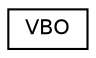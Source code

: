 digraph "Graphical Class Hierarchy"
{
  edge [fontname="Helvetica",fontsize="10",labelfontname="Helvetica",labelfontsize="10"];
  node [fontname="Helvetica",fontsize="10",shape=record];
  rankdir="LR";
  Node0 [label="VBO",height=0.2,width=0.4,color="black", fillcolor="white", style="filled",URL="$classVBO.html",tooltip="Contain the vertices of an object. "];
}
